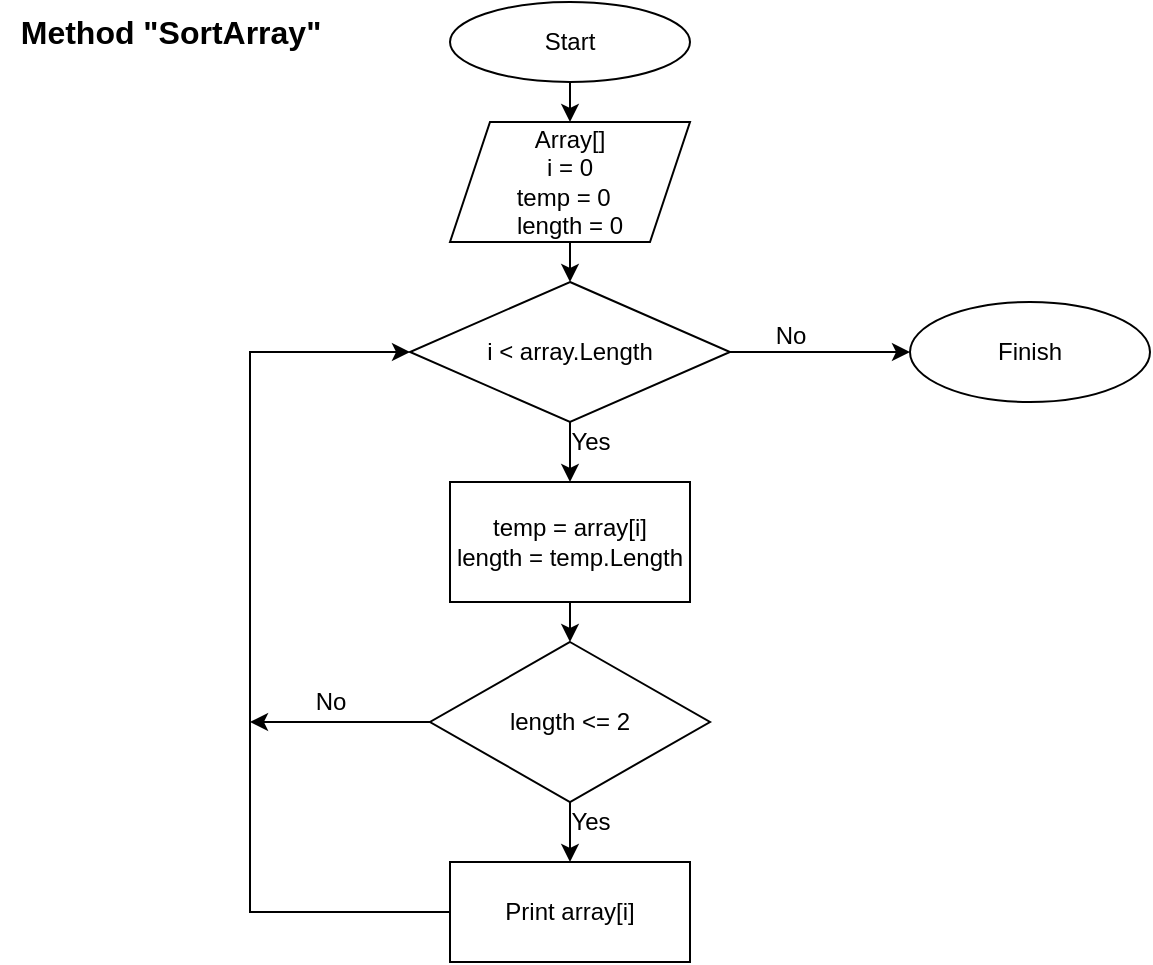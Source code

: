 <mxfile version="20.3.0" type="device"><diagram id="C5RBs43oDa-KdzZeNtuy" name="Page-1"><mxGraphModel dx="868" dy="553" grid="1" gridSize="10" guides="1" tooltips="1" connect="1" arrows="1" fold="1" page="1" pageScale="1" pageWidth="827" pageHeight="1169" math="0" shadow="0"><root><mxCell id="WIyWlLk6GJQsqaUBKTNV-0"/><mxCell id="WIyWlLk6GJQsqaUBKTNV-1" parent="WIyWlLk6GJQsqaUBKTNV-0"/><mxCell id="Nf7A3s6X15S77IRY5n5F-7" style="edgeStyle=orthogonalEdgeStyle;rounded=0;orthogonalLoop=1;jettySize=auto;html=1;exitX=0.5;exitY=1;exitDx=0;exitDy=0;entryX=0.5;entryY=0;entryDx=0;entryDy=0;" edge="1" parent="WIyWlLk6GJQsqaUBKTNV-1" source="Nf7A3s6X15S77IRY5n5F-0" target="Nf7A3s6X15S77IRY5n5F-1"><mxGeometry relative="1" as="geometry"/></mxCell><mxCell id="Nf7A3s6X15S77IRY5n5F-0" value="Start" style="ellipse;whiteSpace=wrap;html=1;" vertex="1" parent="WIyWlLk6GJQsqaUBKTNV-1"><mxGeometry x="340" y="20" width="120" height="40" as="geometry"/></mxCell><mxCell id="Nf7A3s6X15S77IRY5n5F-5" style="edgeStyle=orthogonalEdgeStyle;rounded=0;orthogonalLoop=1;jettySize=auto;html=1;exitX=0.5;exitY=1;exitDx=0;exitDy=0;entryX=0.5;entryY=0;entryDx=0;entryDy=0;" edge="1" parent="WIyWlLk6GJQsqaUBKTNV-1" source="Nf7A3s6X15S77IRY5n5F-1" target="Nf7A3s6X15S77IRY5n5F-3"><mxGeometry relative="1" as="geometry"/></mxCell><mxCell id="Nf7A3s6X15S77IRY5n5F-1" value="Array[]&lt;br&gt;i = 0&lt;br&gt;temp = 0&lt;span style=&quot;white-space: pre;&quot;&gt;&#9;&lt;/span&gt;&lt;br&gt;length = 0" style="shape=parallelogram;perimeter=parallelogramPerimeter;whiteSpace=wrap;html=1;fixedSize=1;" vertex="1" parent="WIyWlLk6GJQsqaUBKTNV-1"><mxGeometry x="340" y="80" width="120" height="60" as="geometry"/></mxCell><mxCell id="Nf7A3s6X15S77IRY5n5F-6" style="edgeStyle=orthogonalEdgeStyle;rounded=0;orthogonalLoop=1;jettySize=auto;html=1;exitX=0.5;exitY=1;exitDx=0;exitDy=0;entryX=0.5;entryY=0;entryDx=0;entryDy=0;" edge="1" parent="WIyWlLk6GJQsqaUBKTNV-1" source="Nf7A3s6X15S77IRY5n5F-3" target="Nf7A3s6X15S77IRY5n5F-4"><mxGeometry relative="1" as="geometry"/></mxCell><mxCell id="Nf7A3s6X15S77IRY5n5F-18" style="edgeStyle=orthogonalEdgeStyle;rounded=0;orthogonalLoop=1;jettySize=auto;html=1;exitX=1;exitY=0.5;exitDx=0;exitDy=0;entryX=0;entryY=0.5;entryDx=0;entryDy=0;" edge="1" parent="WIyWlLk6GJQsqaUBKTNV-1" source="Nf7A3s6X15S77IRY5n5F-3" target="Nf7A3s6X15S77IRY5n5F-17"><mxGeometry relative="1" as="geometry"/></mxCell><mxCell id="Nf7A3s6X15S77IRY5n5F-3" value="i &amp;lt; array.Length" style="rhombus;whiteSpace=wrap;html=1;" vertex="1" parent="WIyWlLk6GJQsqaUBKTNV-1"><mxGeometry x="320" y="160" width="160" height="70" as="geometry"/></mxCell><mxCell id="Nf7A3s6X15S77IRY5n5F-10" style="edgeStyle=orthogonalEdgeStyle;rounded=0;orthogonalLoop=1;jettySize=auto;html=1;exitX=0.5;exitY=1;exitDx=0;exitDy=0;entryX=0.5;entryY=0;entryDx=0;entryDy=0;" edge="1" parent="WIyWlLk6GJQsqaUBKTNV-1" source="Nf7A3s6X15S77IRY5n5F-4" target="Nf7A3s6X15S77IRY5n5F-8"><mxGeometry relative="1" as="geometry"/></mxCell><mxCell id="Nf7A3s6X15S77IRY5n5F-4" value="temp = array[i]&lt;br&gt;length = temp.Length" style="rounded=0;whiteSpace=wrap;html=1;" vertex="1" parent="WIyWlLk6GJQsqaUBKTNV-1"><mxGeometry x="340" y="260" width="120" height="60" as="geometry"/></mxCell><mxCell id="Nf7A3s6X15S77IRY5n5F-12" style="edgeStyle=orthogonalEdgeStyle;rounded=0;orthogonalLoop=1;jettySize=auto;html=1;exitX=0.5;exitY=1;exitDx=0;exitDy=0;" edge="1" parent="WIyWlLk6GJQsqaUBKTNV-1" source="Nf7A3s6X15S77IRY5n5F-8" target="Nf7A3s6X15S77IRY5n5F-11"><mxGeometry relative="1" as="geometry"/></mxCell><mxCell id="Nf7A3s6X15S77IRY5n5F-15" style="edgeStyle=orthogonalEdgeStyle;rounded=0;orthogonalLoop=1;jettySize=auto;html=1;exitX=0;exitY=0.5;exitDx=0;exitDy=0;" edge="1" parent="WIyWlLk6GJQsqaUBKTNV-1" source="Nf7A3s6X15S77IRY5n5F-8"><mxGeometry relative="1" as="geometry"><mxPoint x="240" y="380" as="targetPoint"/></mxGeometry></mxCell><mxCell id="Nf7A3s6X15S77IRY5n5F-8" value="length &amp;lt;= 2" style="rhombus;whiteSpace=wrap;html=1;" vertex="1" parent="WIyWlLk6GJQsqaUBKTNV-1"><mxGeometry x="330" y="340" width="140" height="80" as="geometry"/></mxCell><mxCell id="Nf7A3s6X15S77IRY5n5F-9" value="Yes" style="text;html=1;align=center;verticalAlign=middle;resizable=0;points=[];autosize=1;strokeColor=none;fillColor=none;" vertex="1" parent="WIyWlLk6GJQsqaUBKTNV-1"><mxGeometry x="390" y="225" width="40" height="30" as="geometry"/></mxCell><mxCell id="Nf7A3s6X15S77IRY5n5F-14" style="edgeStyle=orthogonalEdgeStyle;rounded=0;orthogonalLoop=1;jettySize=auto;html=1;exitX=0;exitY=0.5;exitDx=0;exitDy=0;entryX=0;entryY=0.5;entryDx=0;entryDy=0;" edge="1" parent="WIyWlLk6GJQsqaUBKTNV-1" source="Nf7A3s6X15S77IRY5n5F-11" target="Nf7A3s6X15S77IRY5n5F-3"><mxGeometry relative="1" as="geometry"><Array as="points"><mxPoint x="240" y="475"/><mxPoint x="240" y="195"/></Array></mxGeometry></mxCell><mxCell id="Nf7A3s6X15S77IRY5n5F-11" value="Print array[i]" style="rounded=0;whiteSpace=wrap;html=1;" vertex="1" parent="WIyWlLk6GJQsqaUBKTNV-1"><mxGeometry x="340" y="450" width="120" height="50" as="geometry"/></mxCell><mxCell id="Nf7A3s6X15S77IRY5n5F-13" value="Yes" style="text;html=1;align=center;verticalAlign=middle;resizable=0;points=[];autosize=1;strokeColor=none;fillColor=none;" vertex="1" parent="WIyWlLk6GJQsqaUBKTNV-1"><mxGeometry x="390" y="415" width="40" height="30" as="geometry"/></mxCell><mxCell id="Nf7A3s6X15S77IRY5n5F-16" value="No" style="text;html=1;align=center;verticalAlign=middle;resizable=0;points=[];autosize=1;strokeColor=none;fillColor=none;" vertex="1" parent="WIyWlLk6GJQsqaUBKTNV-1"><mxGeometry x="260" y="355" width="40" height="30" as="geometry"/></mxCell><mxCell id="Nf7A3s6X15S77IRY5n5F-17" value="Finish" style="ellipse;whiteSpace=wrap;html=1;" vertex="1" parent="WIyWlLk6GJQsqaUBKTNV-1"><mxGeometry x="570" y="170" width="120" height="50" as="geometry"/></mxCell><mxCell id="Nf7A3s6X15S77IRY5n5F-19" value="&lt;b&gt;&lt;font style=&quot;font-size: 16px;&quot;&gt;Method &quot;SortArray&quot;&lt;/font&gt;&lt;/b&gt;" style="text;html=1;align=center;verticalAlign=middle;resizable=0;points=[];autosize=1;strokeColor=none;fillColor=none;" vertex="1" parent="WIyWlLk6GJQsqaUBKTNV-1"><mxGeometry x="115" y="20" width="170" height="30" as="geometry"/></mxCell><mxCell id="Nf7A3s6X15S77IRY5n5F-21" value="&lt;font style=&quot;font-size: 12px;&quot;&gt;No&lt;/font&gt;" style="text;html=1;align=center;verticalAlign=middle;resizable=0;points=[];autosize=1;strokeColor=none;fillColor=none;fontSize=15;" vertex="1" parent="WIyWlLk6GJQsqaUBKTNV-1"><mxGeometry x="490" y="170" width="40" height="30" as="geometry"/></mxCell></root></mxGraphModel></diagram></mxfile>